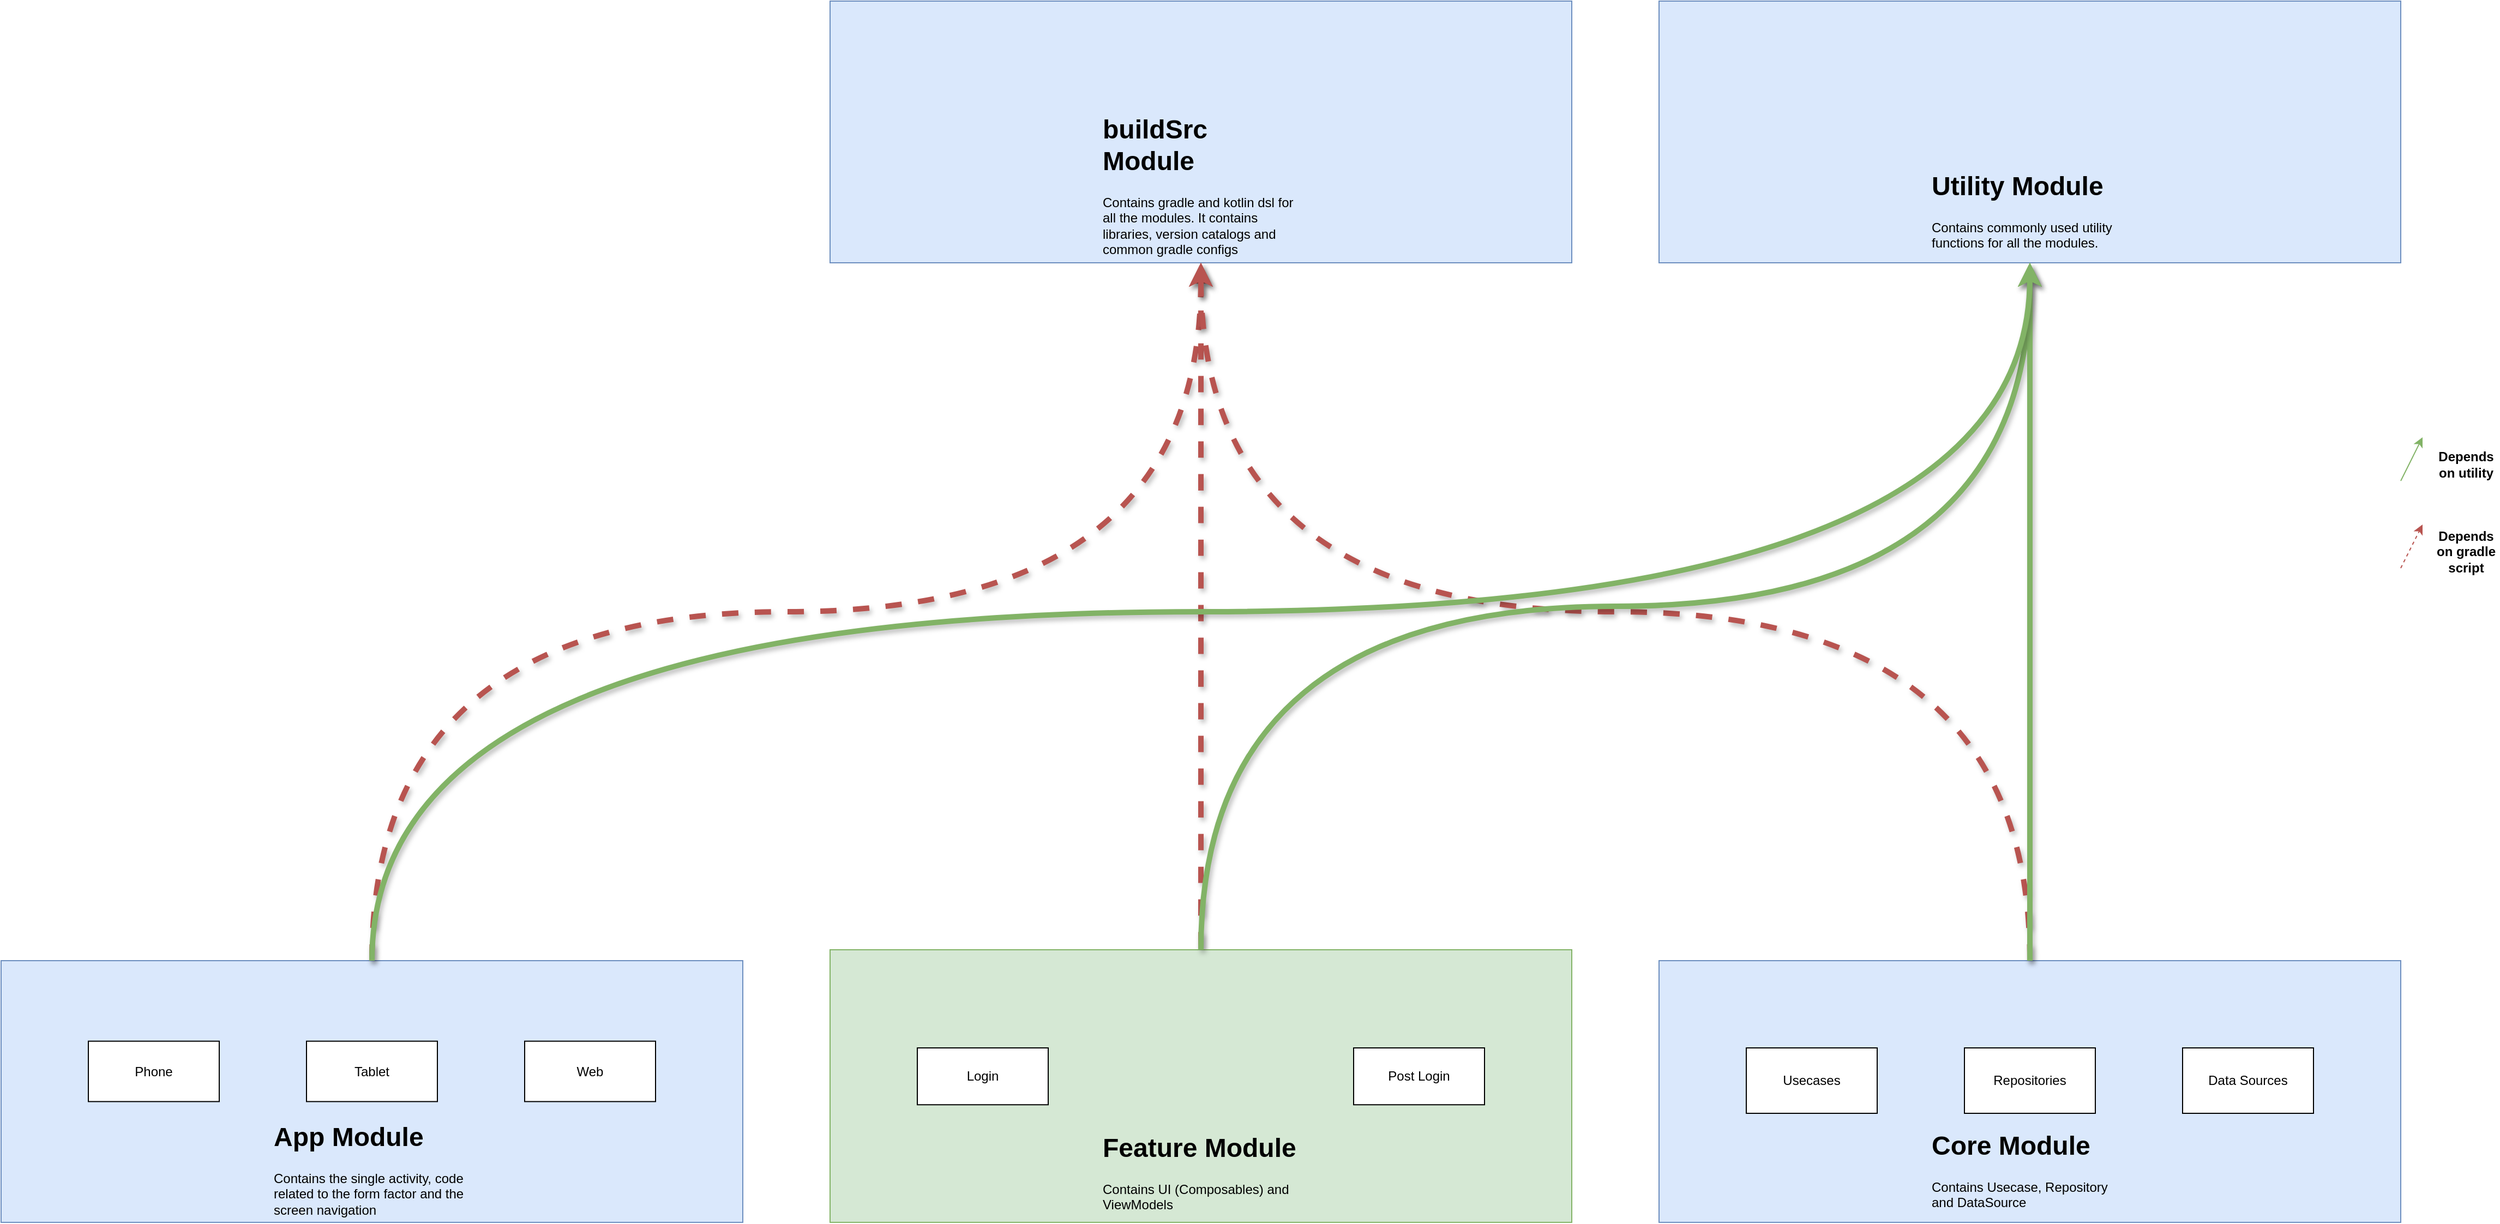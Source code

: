<mxfile version="22.1.13" type="github">
  <diagram name="Page-1" id="cc9SVtuZvTOHyXBjHd1u">
    <mxGraphModel dx="989" dy="1706" grid="1" gridSize="10" guides="1" tooltips="1" connect="1" arrows="1" fold="1" page="1" pageScale="1" pageWidth="827" pageHeight="1169" math="0" shadow="0">
      <root>
        <mxCell id="0" />
        <mxCell id="1" parent="0" />
        <mxCell id="cq845K4-0NDsHjAoLR2O-6" value="" style="group;fillColor=#dae8fc;strokeColor=#6c8ebf;" parent="1" vertex="1" connectable="0">
          <mxGeometry x="40" y="440" width="680" height="240" as="geometry" />
        </mxCell>
        <mxCell id="cq845K4-0NDsHjAoLR2O-1" value="" style="rounded=0;whiteSpace=wrap;html=1;fillColor=#dae8fc;strokeColor=#6c8ebf;" parent="cq845K4-0NDsHjAoLR2O-6" vertex="1">
          <mxGeometry width="680" height="240" as="geometry" />
        </mxCell>
        <mxCell id="cq845K4-0NDsHjAoLR2O-2" value="Phone" style="rounded=0;whiteSpace=wrap;html=1;" parent="cq845K4-0NDsHjAoLR2O-6" vertex="1">
          <mxGeometry x="80" y="73.846" width="120" height="55.385" as="geometry" />
        </mxCell>
        <mxCell id="cq845K4-0NDsHjAoLR2O-3" value="Tablet" style="rounded=0;whiteSpace=wrap;html=1;" parent="cq845K4-0NDsHjAoLR2O-6" vertex="1">
          <mxGeometry x="280" y="73.846" width="120" height="55.385" as="geometry" />
        </mxCell>
        <mxCell id="cq845K4-0NDsHjAoLR2O-4" value="Web" style="rounded=0;whiteSpace=wrap;html=1;" parent="cq845K4-0NDsHjAoLR2O-6" vertex="1">
          <mxGeometry x="480" y="73.846" width="120" height="55.385" as="geometry" />
        </mxCell>
        <mxCell id="cq845K4-0NDsHjAoLR2O-29" value="&lt;h1&gt;App Module&lt;/h1&gt;&lt;div&gt;Contains the single activity, code related to the form factor and the screen navigation&lt;/div&gt;" style="text;html=1;strokeColor=none;fillColor=none;spacing=5;spacingTop=-20;whiteSpace=wrap;overflow=hidden;rounded=0;" parent="cq845K4-0NDsHjAoLR2O-6" vertex="1">
          <mxGeometry x="245" y="142" width="190" height="96" as="geometry" />
        </mxCell>
        <mxCell id="cq845K4-0NDsHjAoLR2O-21" value="" style="group;fillColor=#dae8fc;strokeColor=#6c8ebf;" parent="1" vertex="1" connectable="0">
          <mxGeometry x="1560" y="440" width="680" height="240" as="geometry" />
        </mxCell>
        <mxCell id="cq845K4-0NDsHjAoLR2O-22" value="" style="rounded=0;whiteSpace=wrap;html=1;fillColor=#dae8fc;strokeColor=#6c8ebf;" parent="cq845K4-0NDsHjAoLR2O-21" vertex="1">
          <mxGeometry width="680" height="240" as="geometry" />
        </mxCell>
        <mxCell id="cq845K4-0NDsHjAoLR2O-23" value="Usecases" style="rounded=0;whiteSpace=wrap;html=1;" parent="cq845K4-0NDsHjAoLR2O-21" vertex="1">
          <mxGeometry x="80" y="80" width="120" height="60" as="geometry" />
        </mxCell>
        <mxCell id="cq845K4-0NDsHjAoLR2O-24" value="Repositories" style="rounded=0;whiteSpace=wrap;html=1;" parent="cq845K4-0NDsHjAoLR2O-21" vertex="1">
          <mxGeometry x="280" y="80" width="120" height="60" as="geometry" />
        </mxCell>
        <mxCell id="cq845K4-0NDsHjAoLR2O-25" value="Data Sources" style="rounded=0;whiteSpace=wrap;html=1;" parent="cq845K4-0NDsHjAoLR2O-21" vertex="1">
          <mxGeometry x="480" y="80" width="120" height="60" as="geometry" />
        </mxCell>
        <mxCell id="cq845K4-0NDsHjAoLR2O-31" value="&lt;h1&gt;Core Module&lt;/h1&gt;&lt;p&gt;Contains Usecase, Repository and DataSource&lt;/p&gt;" style="text;html=1;strokeColor=none;fillColor=none;spacing=5;spacingTop=-20;whiteSpace=wrap;overflow=hidden;rounded=0;" parent="cq845K4-0NDsHjAoLR2O-21" vertex="1">
          <mxGeometry x="245" y="150" width="190" height="90" as="geometry" />
        </mxCell>
        <mxCell id="cq845K4-0NDsHjAoLR2O-39" value="" style="group;fillColor=#dae8fc;strokeColor=#6c8ebf;" parent="1" vertex="1" connectable="0">
          <mxGeometry x="1560" y="-440" width="680" height="240" as="geometry" />
        </mxCell>
        <mxCell id="cq845K4-0NDsHjAoLR2O-40" value="" style="rounded=0;whiteSpace=wrap;html=1;fillColor=#dae8fc;strokeColor=#6c8ebf;" parent="cq845K4-0NDsHjAoLR2O-39" vertex="1">
          <mxGeometry width="680" height="240" as="geometry" />
        </mxCell>
        <mxCell id="cq845K4-0NDsHjAoLR2O-44" value="&lt;h1&gt;Utility Module&lt;/h1&gt;&lt;p&gt;Contains commonly used utility functions for all the modules.&lt;/p&gt;" style="text;html=1;strokeColor=none;fillColor=none;spacing=5;spacingTop=-20;whiteSpace=wrap;overflow=hidden;rounded=0;" parent="cq845K4-0NDsHjAoLR2O-39" vertex="1">
          <mxGeometry x="245" y="150" width="190" height="90" as="geometry" />
        </mxCell>
        <mxCell id="cq845K4-0NDsHjAoLR2O-45" value="" style="group;fillColor=#dae8fc;strokeColor=#6c8ebf;" parent="1" vertex="1" connectable="0">
          <mxGeometry x="800" y="-440" width="680" height="240" as="geometry" />
        </mxCell>
        <mxCell id="cq845K4-0NDsHjAoLR2O-46" value="" style="rounded=0;whiteSpace=wrap;html=1;fillColor=#dae8fc;strokeColor=#6c8ebf;" parent="cq845K4-0NDsHjAoLR2O-45" vertex="1">
          <mxGeometry width="680" height="240" as="geometry" />
        </mxCell>
        <mxCell id="cq845K4-0NDsHjAoLR2O-47" value="&lt;h1&gt;buildSrc Module&lt;/h1&gt;&lt;p&gt;Contains gradle and kotlin dsl for all the modules. It contains libraries, version catalogs and common gradle configs&lt;/p&gt;" style="text;html=1;strokeColor=none;fillColor=none;spacing=5;spacingTop=-20;whiteSpace=wrap;overflow=hidden;rounded=0;" parent="cq845K4-0NDsHjAoLR2O-45" vertex="1">
          <mxGeometry x="245" y="98" width="190" height="142" as="geometry" />
        </mxCell>
        <mxCell id="cq845K4-0NDsHjAoLR2O-48" style="rounded=0;orthogonalLoop=1;jettySize=auto;html=1;exitX=0.5;exitY=1;exitDx=0;exitDy=0;entryX=0.5;entryY=0;entryDx=0;entryDy=0;edgeStyle=orthogonalEdgeStyle;curved=1;startArrow=block;startFill=1;endArrow=none;endFill=0;dashed=1;fillColor=#f8cecc;strokeColor=#b85450;shadow=1;strokeWidth=5;" parent="1" source="cq845K4-0NDsHjAoLR2O-47" target="cq845K4-0NDsHjAoLR2O-1" edge="1">
          <mxGeometry relative="1" as="geometry" />
        </mxCell>
        <mxCell id="cq845K4-0NDsHjAoLR2O-49" style="edgeStyle=orthogonalEdgeStyle;rounded=0;orthogonalLoop=1;jettySize=auto;html=1;exitX=0.5;exitY=1;exitDx=0;exitDy=0;entryX=0.5;entryY=0;entryDx=0;entryDy=0;curved=1;dashed=1;startArrow=classic;startFill=1;endArrow=none;endFill=0;fillColor=#f8cecc;strokeColor=#b85450;strokeWidth=5;shadow=1;" parent="1" source="cq845K4-0NDsHjAoLR2O-47" target="cq845K4-0NDsHjAoLR2O-9" edge="1">
          <mxGeometry relative="1" as="geometry" />
        </mxCell>
        <mxCell id="cq845K4-0NDsHjAoLR2O-8" value="" style="group" parent="1" vertex="1" connectable="0">
          <mxGeometry x="800" y="430" width="680" height="250" as="geometry" />
        </mxCell>
        <mxCell id="cq845K4-0NDsHjAoLR2O-9" value="" style="rounded=0;whiteSpace=wrap;html=1;fillColor=#d5e8d4;strokeColor=#82b366;" parent="cq845K4-0NDsHjAoLR2O-8" vertex="1">
          <mxGeometry width="680" height="250" as="geometry" />
        </mxCell>
        <mxCell id="cq845K4-0NDsHjAoLR2O-10" value="Login" style="rounded=0;whiteSpace=wrap;html=1;" parent="cq845K4-0NDsHjAoLR2O-8" vertex="1">
          <mxGeometry x="80" y="90" width="120" height="52.14" as="geometry" />
        </mxCell>
        <mxCell id="cq845K4-0NDsHjAoLR2O-14" value="Post Login" style="rounded=0;whiteSpace=wrap;html=1;" parent="cq845K4-0NDsHjAoLR2O-8" vertex="1">
          <mxGeometry x="480" y="90" width="120" height="52.14" as="geometry" />
        </mxCell>
        <mxCell id="cq845K4-0NDsHjAoLR2O-27" value="&lt;h1&gt;Feature Module&lt;/h1&gt;&lt;p&gt;Contains UI (Composables) and ViewModels&lt;/p&gt;" style="text;html=1;strokeColor=none;fillColor=none;spacing=5;spacingTop=-20;whiteSpace=wrap;overflow=hidden;rounded=0;" parent="cq845K4-0NDsHjAoLR2O-8" vertex="1">
          <mxGeometry x="245" y="162.38" width="190" height="85.63" as="geometry" />
        </mxCell>
        <mxCell id="cq845K4-0NDsHjAoLR2O-52" style="edgeStyle=orthogonalEdgeStyle;rounded=0;orthogonalLoop=1;jettySize=auto;html=1;exitX=0.5;exitY=0;exitDx=0;exitDy=0;entryX=0.5;entryY=1;entryDx=0;entryDy=0;curved=1;dashed=1;fillColor=#f8cecc;strokeColor=#b85450;strokeWidth=5;shadow=1;" parent="1" source="cq845K4-0NDsHjAoLR2O-22" target="cq845K4-0NDsHjAoLR2O-47" edge="1">
          <mxGeometry relative="1" as="geometry" />
        </mxCell>
        <mxCell id="cq845K4-0NDsHjAoLR2O-53" style="edgeStyle=orthogonalEdgeStyle;rounded=0;orthogonalLoop=1;jettySize=auto;html=1;exitX=0.5;exitY=0;exitDx=0;exitDy=0;entryX=0.5;entryY=1;entryDx=0;entryDy=0;curved=1;fillColor=#d5e8d4;strokeColor=#82b366;strokeWidth=5;shadow=1;" parent="1" source="cq845K4-0NDsHjAoLR2O-9" target="cq845K4-0NDsHjAoLR2O-44" edge="1">
          <mxGeometry relative="1" as="geometry" />
        </mxCell>
        <mxCell id="cq845K4-0NDsHjAoLR2O-54" style="edgeStyle=orthogonalEdgeStyle;rounded=0;orthogonalLoop=1;jettySize=auto;html=1;exitX=0.5;exitY=0;exitDx=0;exitDy=0;entryX=0.5;entryY=1;entryDx=0;entryDy=0;curved=1;fillColor=#d5e8d4;strokeColor=#82b366;strokeWidth=5;shadow=1;" parent="1" source="cq845K4-0NDsHjAoLR2O-22" target="cq845K4-0NDsHjAoLR2O-44" edge="1">
          <mxGeometry relative="1" as="geometry" />
        </mxCell>
        <mxCell id="cq845K4-0NDsHjAoLR2O-55" value="" style="group;" parent="1" vertex="1" connectable="0">
          <mxGeometry x="2240" y="-40" width="90" height="40" as="geometry" />
        </mxCell>
        <mxCell id="cq845K4-0NDsHjAoLR2O-36" value="" style="endArrow=classic;html=1;rounded=0;fillColor=#d5e8d4;strokeColor=#82b366;" parent="cq845K4-0NDsHjAoLR2O-55" edge="1">
          <mxGeometry width="50" height="50" relative="1" as="geometry">
            <mxPoint y="40" as="sourcePoint" />
            <mxPoint x="20" as="targetPoint" />
          </mxGeometry>
        </mxCell>
        <mxCell id="cq845K4-0NDsHjAoLR2O-38" value="&lt;h4&gt;Depends on utility&lt;/h4&gt;" style="text;html=1;strokeColor=none;fillColor=none;align=center;verticalAlign=middle;whiteSpace=wrap;rounded=0;" parent="cq845K4-0NDsHjAoLR2O-55" vertex="1">
          <mxGeometry x="30" y="10" width="60" height="30" as="geometry" />
        </mxCell>
        <mxCell id="cq845K4-0NDsHjAoLR2O-56" value="" style="group;" parent="1" vertex="1" connectable="0">
          <mxGeometry x="2240" y="40" width="90" height="40" as="geometry" />
        </mxCell>
        <mxCell id="cq845K4-0NDsHjAoLR2O-57" value="" style="endArrow=classic;html=1;rounded=0;dashed=1;fillColor=#f8cecc;strokeColor=#b85450;" parent="cq845K4-0NDsHjAoLR2O-56" edge="1">
          <mxGeometry width="50" height="50" relative="1" as="geometry">
            <mxPoint y="40" as="sourcePoint" />
            <mxPoint x="20" as="targetPoint" />
          </mxGeometry>
        </mxCell>
        <mxCell id="cq845K4-0NDsHjAoLR2O-58" value="&lt;h4&gt;Depends on gradle script&lt;/h4&gt;" style="text;html=1;strokeColor=none;fillColor=none;align=center;verticalAlign=middle;whiteSpace=wrap;rounded=0;" parent="cq845K4-0NDsHjAoLR2O-56" vertex="1">
          <mxGeometry x="30" y="10" width="60" height="30" as="geometry" />
        </mxCell>
        <mxCell id="HW10eFchwnDjr-zvBBHw-1" style="edgeStyle=orthogonalEdgeStyle;rounded=0;orthogonalLoop=1;jettySize=auto;html=1;exitX=0.5;exitY=0;exitDx=0;exitDy=0;entryX=0.5;entryY=1;entryDx=0;entryDy=0;curved=1;fillColor=#d5e8d4;strokeColor=#82b366;shadow=1;strokeWidth=5;" parent="1" source="cq845K4-0NDsHjAoLR2O-1" target="cq845K4-0NDsHjAoLR2O-44" edge="1">
          <mxGeometry relative="1" as="geometry" />
        </mxCell>
      </root>
    </mxGraphModel>
  </diagram>
</mxfile>

